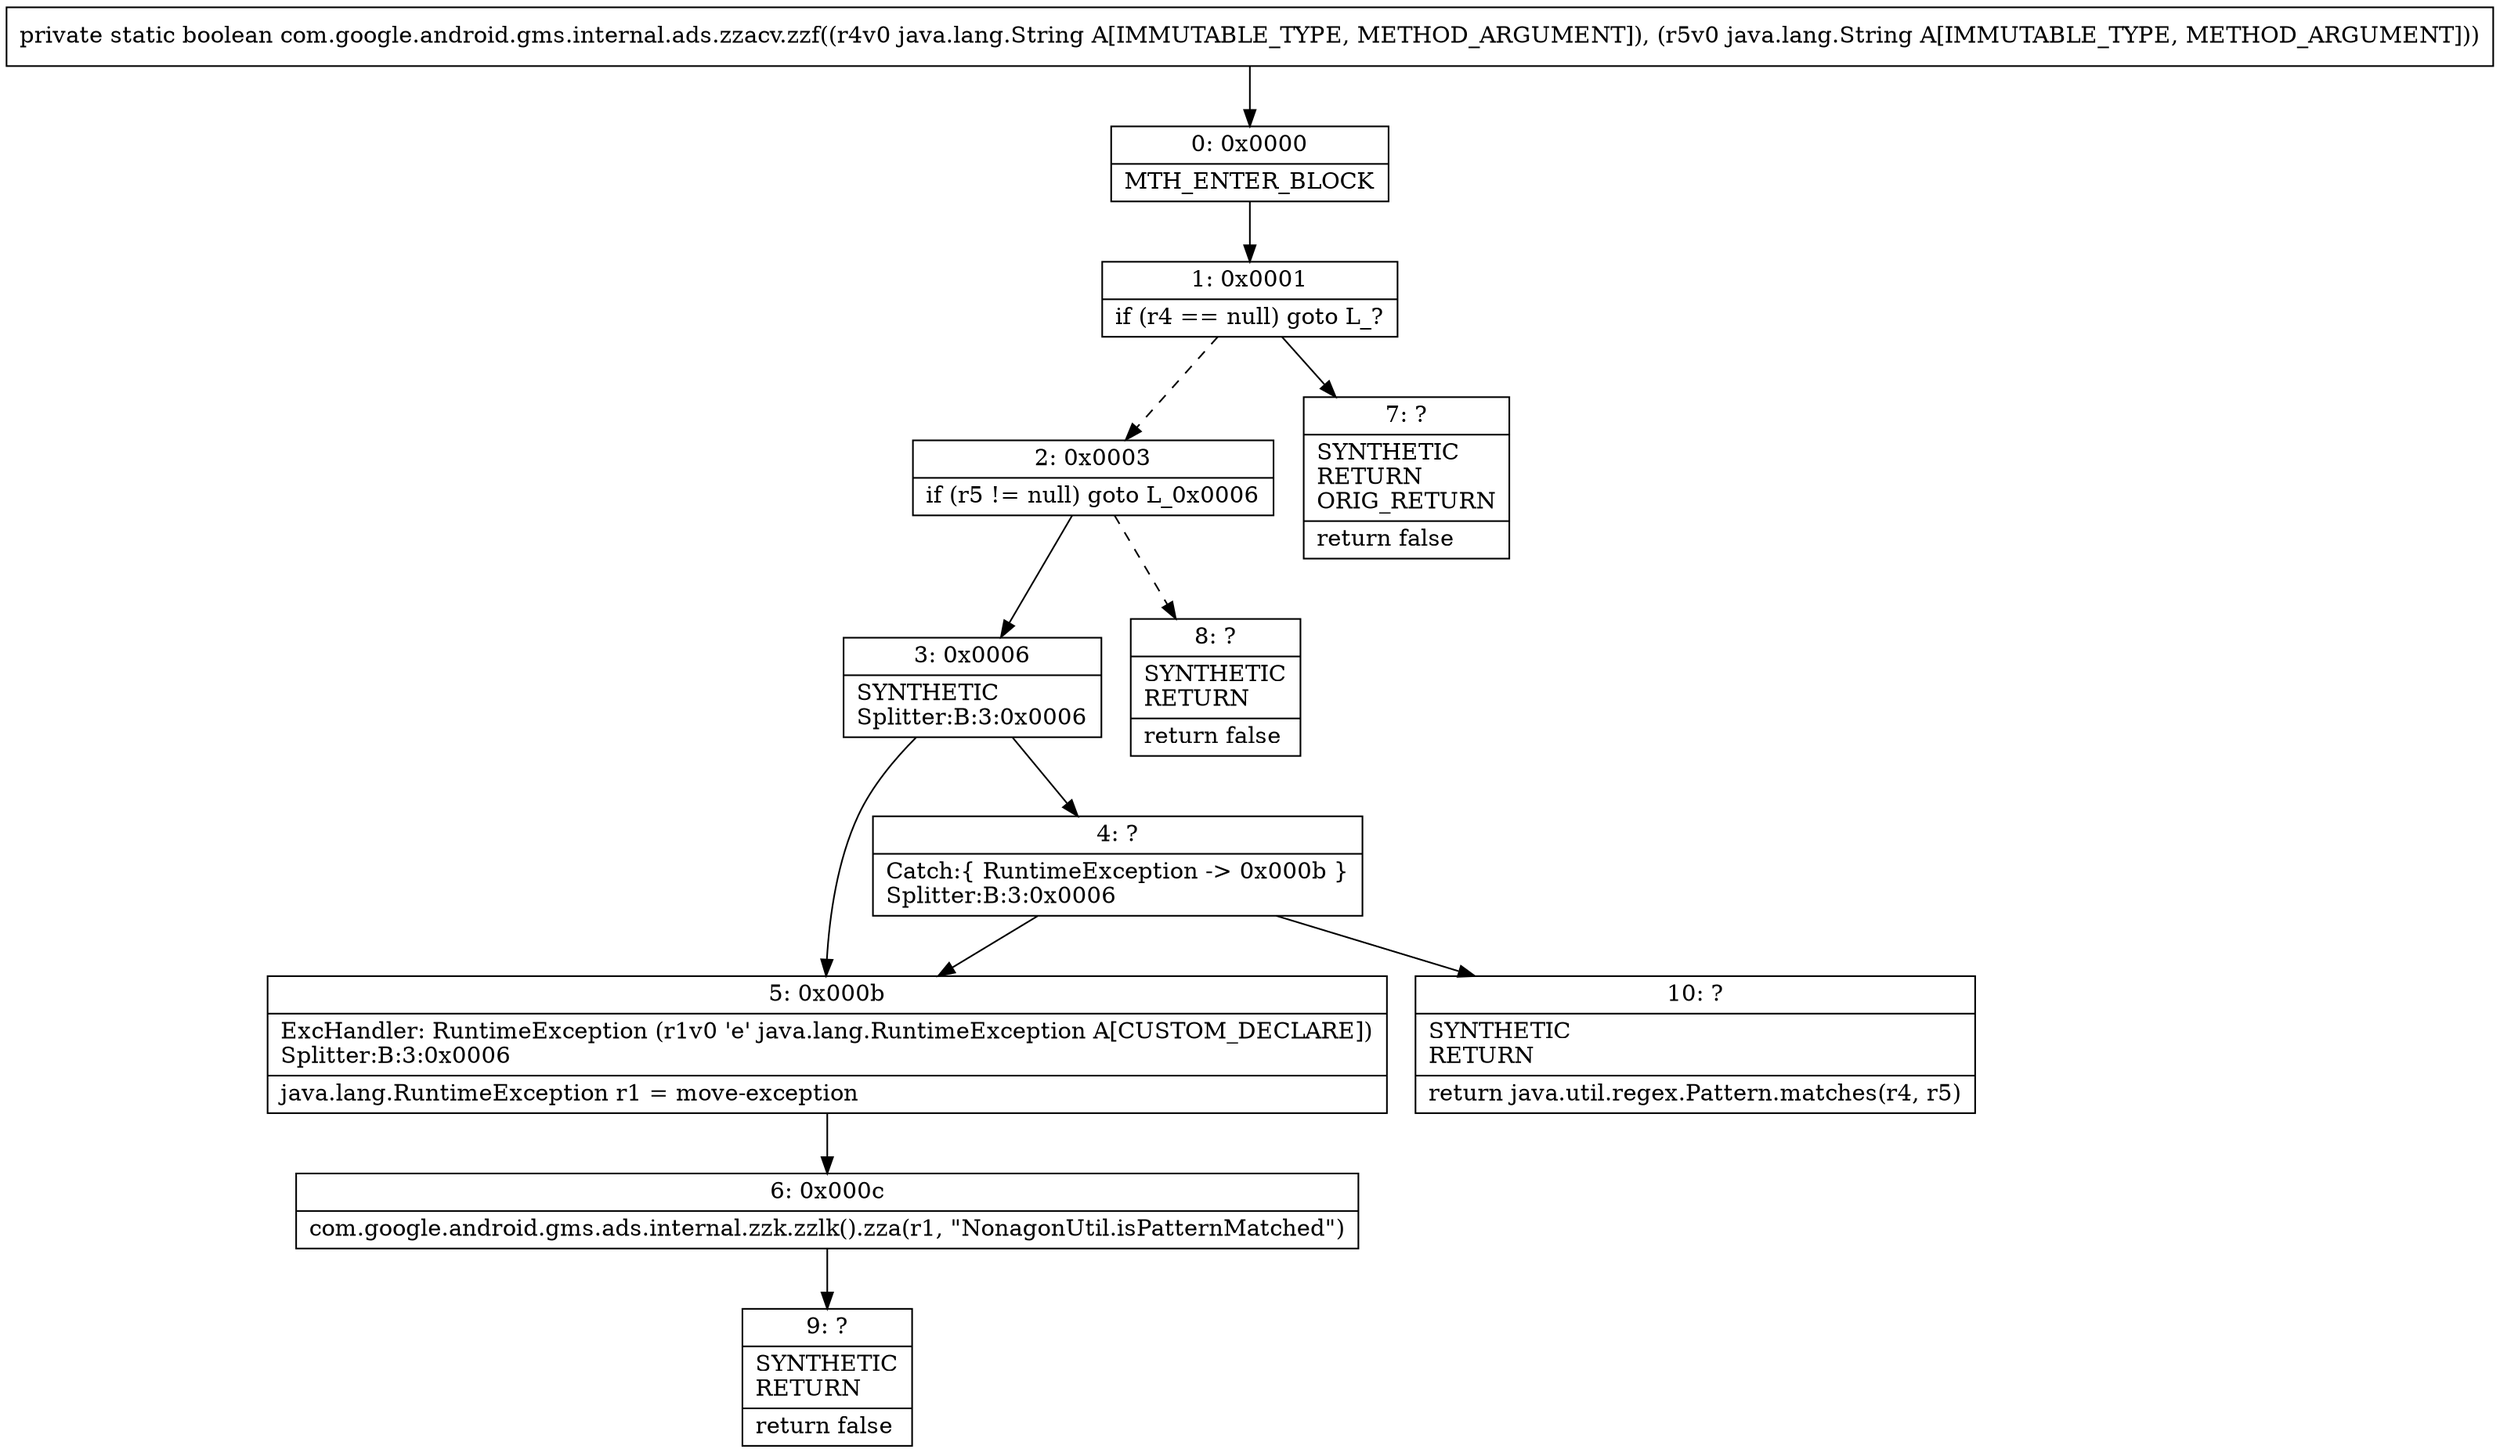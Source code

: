 digraph "CFG forcom.google.android.gms.internal.ads.zzacv.zzf(Ljava\/lang\/String;Ljava\/lang\/String;)Z" {
Node_0 [shape=record,label="{0\:\ 0x0000|MTH_ENTER_BLOCK\l}"];
Node_1 [shape=record,label="{1\:\ 0x0001|if (r4 == null) goto L_?\l}"];
Node_2 [shape=record,label="{2\:\ 0x0003|if (r5 != null) goto L_0x0006\l}"];
Node_3 [shape=record,label="{3\:\ 0x0006|SYNTHETIC\lSplitter:B:3:0x0006\l}"];
Node_4 [shape=record,label="{4\:\ ?|Catch:\{ RuntimeException \-\> 0x000b \}\lSplitter:B:3:0x0006\l}"];
Node_5 [shape=record,label="{5\:\ 0x000b|ExcHandler: RuntimeException (r1v0 'e' java.lang.RuntimeException A[CUSTOM_DECLARE])\lSplitter:B:3:0x0006\l|java.lang.RuntimeException r1 = move\-exception\l}"];
Node_6 [shape=record,label="{6\:\ 0x000c|com.google.android.gms.ads.internal.zzk.zzlk().zza(r1, \"NonagonUtil.isPatternMatched\")\l}"];
Node_7 [shape=record,label="{7\:\ ?|SYNTHETIC\lRETURN\lORIG_RETURN\l|return false\l}"];
Node_8 [shape=record,label="{8\:\ ?|SYNTHETIC\lRETURN\l|return false\l}"];
Node_9 [shape=record,label="{9\:\ ?|SYNTHETIC\lRETURN\l|return false\l}"];
Node_10 [shape=record,label="{10\:\ ?|SYNTHETIC\lRETURN\l|return java.util.regex.Pattern.matches(r4, r5)\l}"];
MethodNode[shape=record,label="{private static boolean com.google.android.gms.internal.ads.zzacv.zzf((r4v0 java.lang.String A[IMMUTABLE_TYPE, METHOD_ARGUMENT]), (r5v0 java.lang.String A[IMMUTABLE_TYPE, METHOD_ARGUMENT])) }"];
MethodNode -> Node_0;
Node_0 -> Node_1;
Node_1 -> Node_2[style=dashed];
Node_1 -> Node_7;
Node_2 -> Node_3;
Node_2 -> Node_8[style=dashed];
Node_3 -> Node_4;
Node_3 -> Node_5;
Node_4 -> Node_5;
Node_4 -> Node_10;
Node_5 -> Node_6;
Node_6 -> Node_9;
}

